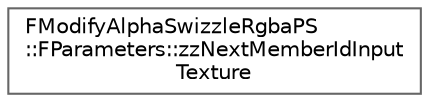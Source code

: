 digraph "Graphical Class Hierarchy"
{
 // INTERACTIVE_SVG=YES
 // LATEX_PDF_SIZE
  bgcolor="transparent";
  edge [fontname=Helvetica,fontsize=10,labelfontname=Helvetica,labelfontsize=10];
  node [fontname=Helvetica,fontsize=10,shape=box,height=0.2,width=0.4];
  rankdir="LR";
  Node0 [id="Node000000",label="FModifyAlphaSwizzleRgbaPS\l::FParameters::zzNextMemberIdInput\lTexture",height=0.2,width=0.4,color="grey40", fillcolor="white", style="filled",URL="$d3/d0e/structFModifyAlphaSwizzleRgbaPS_1_1FParameters_1_1zzNextMemberIdInputTexture.html",tooltip=" "];
}
